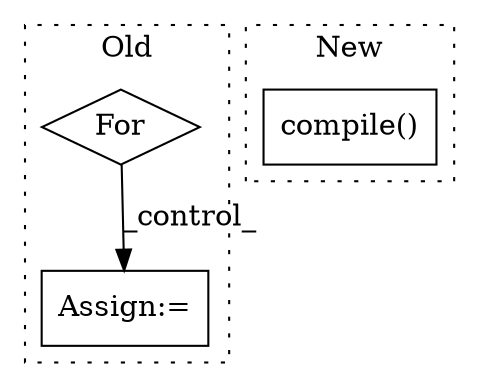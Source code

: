 digraph G {
subgraph cluster0 {
1 [label="For" a="107" s="2700,2716" l="4,18" shape="diamond"];
3 [label="Assign:=" a="68" s="2735" l="3" shape="box"];
label = "Old";
style="dotted";
}
subgraph cluster1 {
2 [label="compile()" a="75" s="2928,2956" l="11,1" shape="box"];
label = "New";
style="dotted";
}
1 -> 3 [label="_control_"];
}